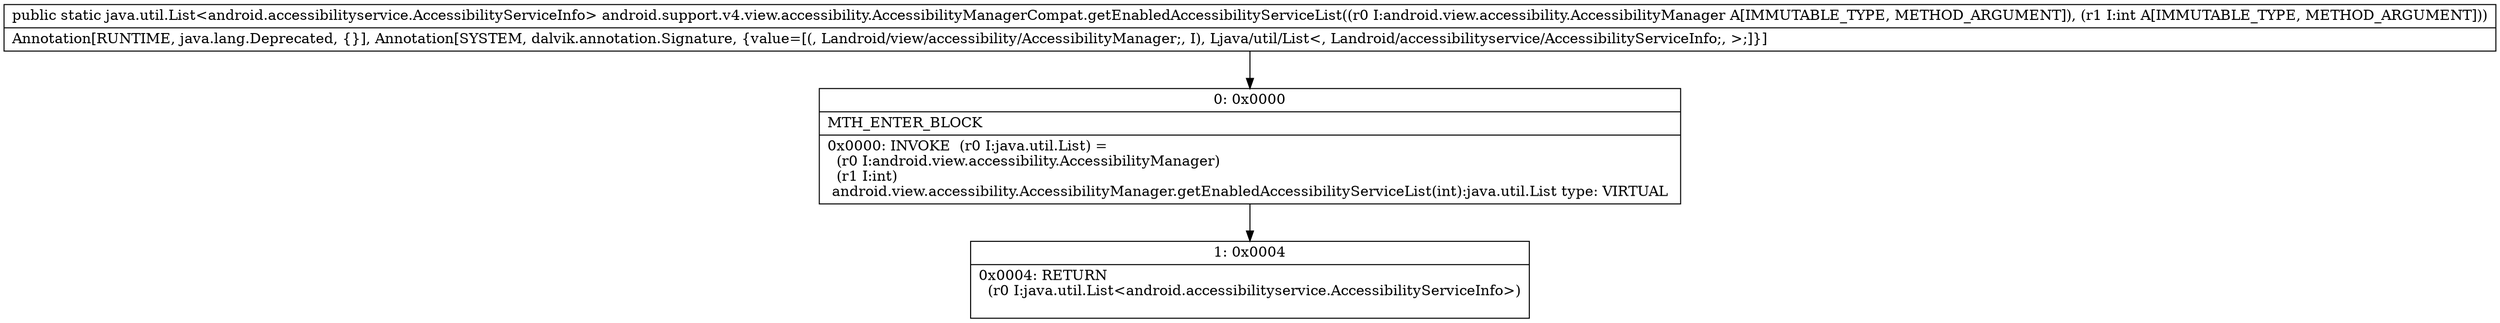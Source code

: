 digraph "CFG forandroid.support.v4.view.accessibility.AccessibilityManagerCompat.getEnabledAccessibilityServiceList(Landroid\/view\/accessibility\/AccessibilityManager;I)Ljava\/util\/List;" {
Node_0 [shape=record,label="{0\:\ 0x0000|MTH_ENTER_BLOCK\l|0x0000: INVOKE  (r0 I:java.util.List) = \l  (r0 I:android.view.accessibility.AccessibilityManager)\l  (r1 I:int)\l android.view.accessibility.AccessibilityManager.getEnabledAccessibilityServiceList(int):java.util.List type: VIRTUAL \l}"];
Node_1 [shape=record,label="{1\:\ 0x0004|0x0004: RETURN  \l  (r0 I:java.util.List\<android.accessibilityservice.AccessibilityServiceInfo\>)\l \l}"];
MethodNode[shape=record,label="{public static java.util.List\<android.accessibilityservice.AccessibilityServiceInfo\> android.support.v4.view.accessibility.AccessibilityManagerCompat.getEnabledAccessibilityServiceList((r0 I:android.view.accessibility.AccessibilityManager A[IMMUTABLE_TYPE, METHOD_ARGUMENT]), (r1 I:int A[IMMUTABLE_TYPE, METHOD_ARGUMENT]))  | Annotation[RUNTIME, java.lang.Deprecated, \{\}], Annotation[SYSTEM, dalvik.annotation.Signature, \{value=[(, Landroid\/view\/accessibility\/AccessibilityManager;, I), Ljava\/util\/List\<, Landroid\/accessibilityservice\/AccessibilityServiceInfo;, \>;]\}]\l}"];
MethodNode -> Node_0;
Node_0 -> Node_1;
}

